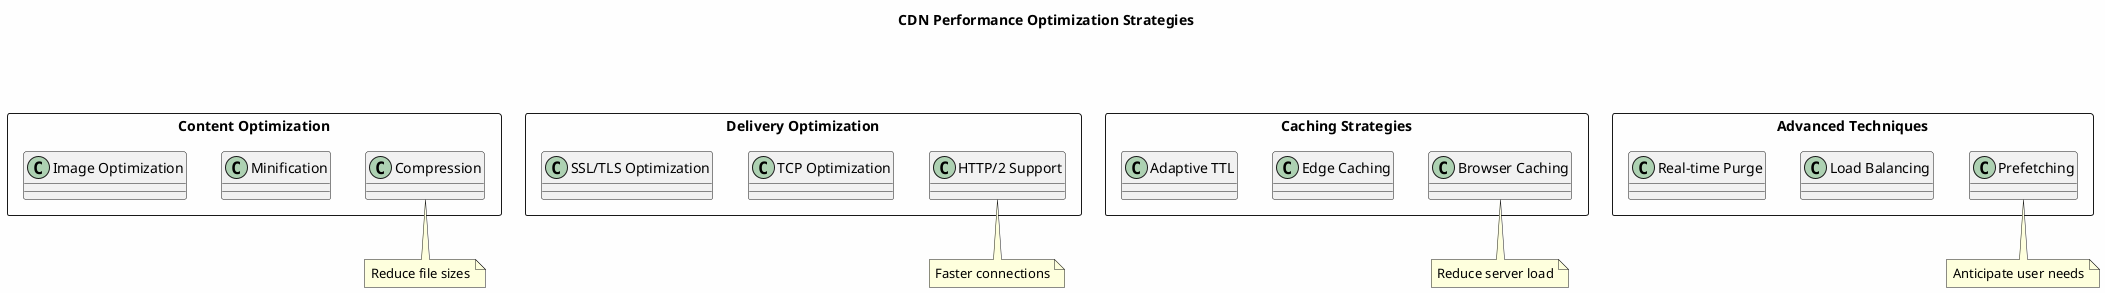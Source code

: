 @startuml CDN Performance Optimization Strategies
!define RECTANGLE class

skinparam backgroundColor #FEFEFE
skinparam handwritten false
skinparam defaultFontName Arial

title CDN Performance Optimization Strategies

rectangle "Content Optimization" {
    RECTANGLE "Compression" as compress
    RECTANGLE "Minification" as minify
    RECTANGLE "Image Optimization" as imgopt
}

rectangle "Delivery Optimization" {
    RECTANGLE "HTTP/2 Support" as http2
    RECTANGLE "TCP Optimization" as tcpopt
    RECTANGLE "SSL/TLS Optimization" as sslopt
}

rectangle "Caching Strategies" {
    RECTANGLE "Browser Caching" as browsercache
    RECTANGLE "Edge Caching" as edgecache
    RECTANGLE "Adaptive TTL" as adaptivettl
}

rectangle "Advanced Techniques" {
    RECTANGLE "Prefetching" as prefetch
    RECTANGLE "Load Balancing" as loadbalance
    RECTANGLE "Real-time Purge" as purge
}

compress -[hidden]right- http2
http2 -[hidden]right- browsercache
browsercache -[hidden]right- prefetch

note bottom of compress : Reduce file sizes
note bottom of http2 : Faster connections
note bottom of browsercache : Reduce server load
note bottom of prefetch : Anticipate user needs

@enduml
